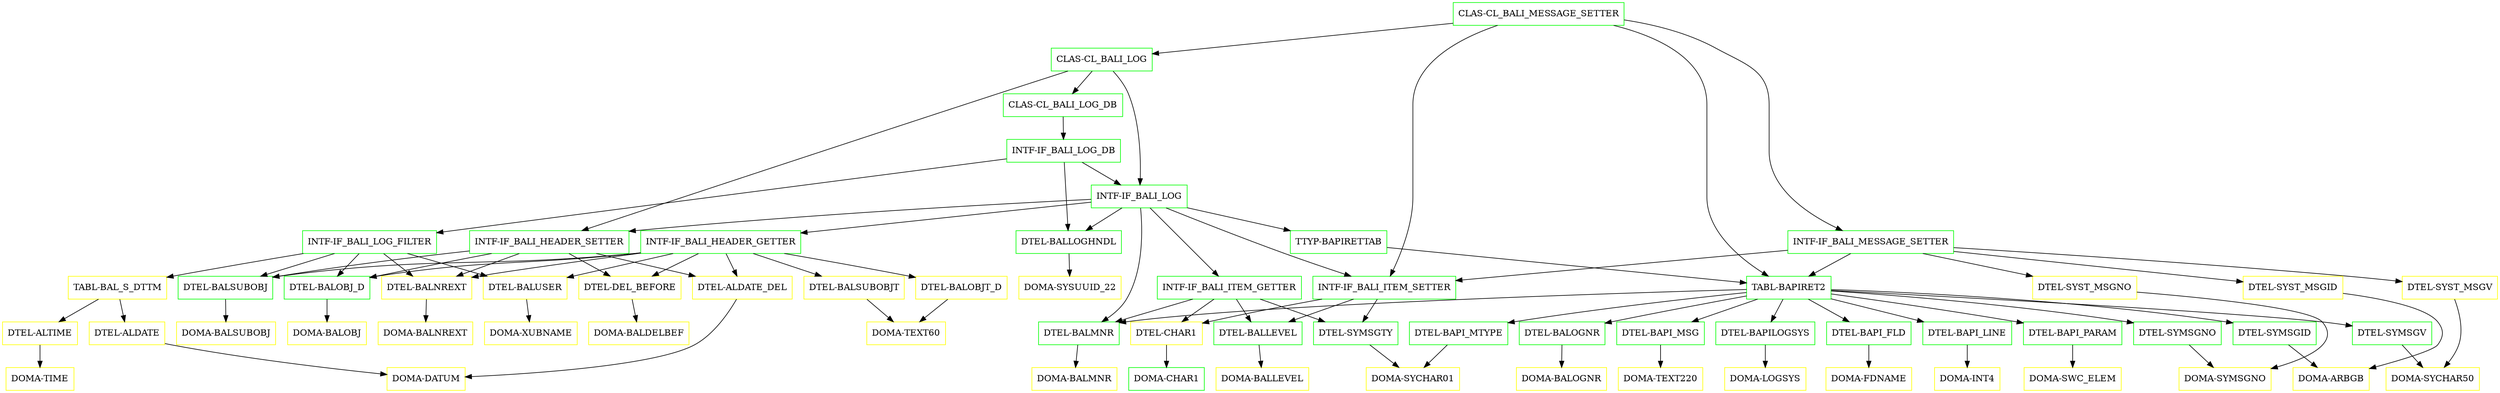 digraph G {
  "CLAS-CL_BALI_MESSAGE_SETTER" [shape=box,color=green];
  "INTF-IF_BALI_MESSAGE_SETTER" [shape=box,color=green,URL="./INTF_IF_BALI_MESSAGE_SETTER.html"];
  "INTF-IF_BALI_ITEM_SETTER" [shape=box,color=green,URL="./INTF_IF_BALI_ITEM_SETTER.html"];
  "DTEL-SYMSGTY" [shape=box,color=green,URL="./DTEL_SYMSGTY.html"];
  "DOMA-SYCHAR01" [shape=box,color=yellow,URL="./DOMA_SYCHAR01.html"];
  "DTEL-BALLEVEL" [shape=box,color=green,URL="./DTEL_BALLEVEL.html"];
  "DOMA-BALLEVEL" [shape=box,color=yellow,URL="./DOMA_BALLEVEL.html"];
  "DTEL-CHAR1" [shape=box,color=yellow,URL="./DTEL_CHAR1.html"];
  "DOMA-CHAR1" [shape=box,color=green,URL="./DOMA_CHAR1.html"];
  "TABL-BAPIRET2" [shape=box,color=green,URL="./TABL_BAPIRET2.html"];
  "DTEL-BAPILOGSYS" [shape=box,color=green,URL="./DTEL_BAPILOGSYS.html"];
  "DOMA-LOGSYS" [shape=box,color=yellow,URL="./DOMA_LOGSYS.html"];
  "DTEL-BAPI_FLD" [shape=box,color=green,URL="./DTEL_BAPI_FLD.html"];
  "DOMA-FDNAME" [shape=box,color=yellow,URL="./DOMA_FDNAME.html"];
  "DTEL-BAPI_LINE" [shape=box,color=green,URL="./DTEL_BAPI_LINE.html"];
  "DOMA-INT4" [shape=box,color=yellow,URL="./DOMA_INT4.html"];
  "DTEL-BAPI_PARAM" [shape=box,color=green,URL="./DTEL_BAPI_PARAM.html"];
  "DOMA-SWC_ELEM" [shape=box,color=yellow,URL="./DOMA_SWC_ELEM.html"];
  "DTEL-SYMSGV" [shape=box,color=green,URL="./DTEL_SYMSGV.html"];
  "DOMA-SYCHAR50" [shape=box,color=yellow,URL="./DOMA_SYCHAR50.html"];
  "DTEL-BALMNR" [shape=box,color=green,URL="./DTEL_BALMNR.html"];
  "DOMA-BALMNR" [shape=box,color=yellow,URL="./DOMA_BALMNR.html"];
  "DTEL-BALOGNR" [shape=box,color=green,URL="./DTEL_BALOGNR.html"];
  "DOMA-BALOGNR" [shape=box,color=yellow,URL="./DOMA_BALOGNR.html"];
  "DTEL-BAPI_MSG" [shape=box,color=green,URL="./DTEL_BAPI_MSG.html"];
  "DOMA-TEXT220" [shape=box,color=yellow,URL="./DOMA_TEXT220.html"];
  "DTEL-SYMSGNO" [shape=box,color=green,URL="./DTEL_SYMSGNO.html"];
  "DOMA-SYMSGNO" [shape=box,color=yellow,URL="./DOMA_SYMSGNO.html"];
  "DTEL-SYMSGID" [shape=box,color=green,URL="./DTEL_SYMSGID.html"];
  "DOMA-ARBGB" [shape=box,color=yellow,URL="./DOMA_ARBGB.html"];
  "DTEL-BAPI_MTYPE" [shape=box,color=green,URL="./DTEL_BAPI_MTYPE.html"];
  "DTEL-SYST_MSGV" [shape=box,color=yellow,URL="./DTEL_SYST_MSGV.html"];
  "DTEL-SYST_MSGNO" [shape=box,color=yellow,URL="./DTEL_SYST_MSGNO.html"];
  "DTEL-SYST_MSGID" [shape=box,color=yellow,URL="./DTEL_SYST_MSGID.html"];
  "CLAS-CL_BALI_LOG" [shape=box,color=green,URL="./CLAS_CL_BALI_LOG.html"];
  "INTF-IF_BALI_HEADER_SETTER" [shape=box,color=green,URL="./INTF_IF_BALI_HEADER_SETTER.html"];
  "DTEL-DEL_BEFORE" [shape=box,color=yellow,URL="./DTEL_DEL_BEFORE.html"];
  "DOMA-BALDELBEF" [shape=box,color=yellow,URL="./DOMA_BALDELBEF.html"];
  "DTEL-ALDATE_DEL" [shape=box,color=yellow,URL="./DTEL_ALDATE_DEL.html"];
  "DOMA-DATUM" [shape=box,color=yellow,URL="./DOMA_DATUM.html"];
  "DTEL-BALNREXT" [shape=box,color=yellow,URL="./DTEL_BALNREXT.html"];
  "DOMA-BALNREXT" [shape=box,color=yellow,URL="./DOMA_BALNREXT.html"];
  "DTEL-BALSUBOBJ" [shape=box,color=green,URL="./DTEL_BALSUBOBJ.html"];
  "DOMA-BALSUBOBJ" [shape=box,color=yellow,URL="./DOMA_BALSUBOBJ.html"];
  "DTEL-BALOBJ_D" [shape=box,color=green,URL="./DTEL_BALOBJ_D.html"];
  "DOMA-BALOBJ" [shape=box,color=yellow,URL="./DOMA_BALOBJ.html"];
  "INTF-IF_BALI_LOG" [shape=box,color=green,URL="./INTF_IF_BALI_LOG.html"];
  "INTF-IF_BALI_HEADER_GETTER" [shape=box,color=green,URL="./INTF_IF_BALI_HEADER_GETTER.html"];
  "DTEL-BALUSER" [shape=box,color=yellow,URL="./DTEL_BALUSER.html"];
  "DOMA-XUBNAME" [shape=box,color=yellow,URL="./DOMA_XUBNAME.html"];
  "DTEL-BALSUBOBJT" [shape=box,color=yellow,URL="./DTEL_BALSUBOBJT.html"];
  "DOMA-TEXT60" [shape=box,color=yellow,URL="./DOMA_TEXT60.html"];
  "DTEL-BALOBJT_D" [shape=box,color=yellow,URL="./DTEL_BALOBJT_D.html"];
  "INTF-IF_BALI_ITEM_GETTER" [shape=box,color=green,URL="./INTF_IF_BALI_ITEM_GETTER.html"];
  "TTYP-BAPIRETTAB" [shape=box,color=green,URL="./TTYP_BAPIRETTAB.html"];
  "DTEL-BALLOGHNDL" [shape=box,color=green,URL="./DTEL_BALLOGHNDL.html"];
  "DOMA-SYSUUID_22" [shape=box,color=yellow,URL="./DOMA_SYSUUID_22.html"];
  "CLAS-CL_BALI_LOG_DB" [shape=box,color=green,URL="./CLAS_CL_BALI_LOG_DB.html"];
  "INTF-IF_BALI_LOG_DB" [shape=box,color=green,URL="./INTF_IF_BALI_LOG_DB.html"];
  "INTF-IF_BALI_LOG_FILTER" [shape=box,color=green,URL="./INTF_IF_BALI_LOG_FILTER.html"];
  "TABL-BAL_S_DTTM" [shape=box,color=yellow,URL="./TABL_BAL_S_DTTM.html"];
  "DTEL-ALTIME" [shape=box,color=yellow,URL="./DTEL_ALTIME.html"];
  "DOMA-TIME" [shape=box,color=yellow,URL="./DOMA_TIME.html"];
  "DTEL-ALDATE" [shape=box,color=yellow,URL="./DTEL_ALDATE.html"];
  "CLAS-CL_BALI_MESSAGE_SETTER" -> "TABL-BAPIRET2";
  "CLAS-CL_BALI_MESSAGE_SETTER" -> "CLAS-CL_BALI_LOG";
  "CLAS-CL_BALI_MESSAGE_SETTER" -> "INTF-IF_BALI_ITEM_SETTER";
  "CLAS-CL_BALI_MESSAGE_SETTER" -> "INTF-IF_BALI_MESSAGE_SETTER";
  "INTF-IF_BALI_MESSAGE_SETTER" -> "DTEL-SYST_MSGID";
  "INTF-IF_BALI_MESSAGE_SETTER" -> "DTEL-SYST_MSGNO";
  "INTF-IF_BALI_MESSAGE_SETTER" -> "DTEL-SYST_MSGV";
  "INTF-IF_BALI_MESSAGE_SETTER" -> "TABL-BAPIRET2";
  "INTF-IF_BALI_MESSAGE_SETTER" -> "INTF-IF_BALI_ITEM_SETTER";
  "INTF-IF_BALI_ITEM_SETTER" -> "DTEL-CHAR1";
  "INTF-IF_BALI_ITEM_SETTER" -> "DTEL-BALLEVEL";
  "INTF-IF_BALI_ITEM_SETTER" -> "DTEL-SYMSGTY";
  "DTEL-SYMSGTY" -> "DOMA-SYCHAR01";
  "DTEL-BALLEVEL" -> "DOMA-BALLEVEL";
  "DTEL-CHAR1" -> "DOMA-CHAR1";
  "TABL-BAPIRET2" -> "DTEL-BAPI_MTYPE";
  "TABL-BAPIRET2" -> "DTEL-SYMSGID";
  "TABL-BAPIRET2" -> "DTEL-SYMSGNO";
  "TABL-BAPIRET2" -> "DTEL-BAPI_MSG";
  "TABL-BAPIRET2" -> "DTEL-BALOGNR";
  "TABL-BAPIRET2" -> "DTEL-BALMNR";
  "TABL-BAPIRET2" -> "DTEL-SYMSGV";
  "TABL-BAPIRET2" -> "DTEL-BAPI_PARAM";
  "TABL-BAPIRET2" -> "DTEL-BAPI_LINE";
  "TABL-BAPIRET2" -> "DTEL-BAPI_FLD";
  "TABL-BAPIRET2" -> "DTEL-BAPILOGSYS";
  "DTEL-BAPILOGSYS" -> "DOMA-LOGSYS";
  "DTEL-BAPI_FLD" -> "DOMA-FDNAME";
  "DTEL-BAPI_LINE" -> "DOMA-INT4";
  "DTEL-BAPI_PARAM" -> "DOMA-SWC_ELEM";
  "DTEL-SYMSGV" -> "DOMA-SYCHAR50";
  "DTEL-BALMNR" -> "DOMA-BALMNR";
  "DTEL-BALOGNR" -> "DOMA-BALOGNR";
  "DTEL-BAPI_MSG" -> "DOMA-TEXT220";
  "DTEL-SYMSGNO" -> "DOMA-SYMSGNO";
  "DTEL-SYMSGID" -> "DOMA-ARBGB";
  "DTEL-BAPI_MTYPE" -> "DOMA-SYCHAR01";
  "DTEL-SYST_MSGV" -> "DOMA-SYCHAR50";
  "DTEL-SYST_MSGNO" -> "DOMA-SYMSGNO";
  "DTEL-SYST_MSGID" -> "DOMA-ARBGB";
  "CLAS-CL_BALI_LOG" -> "CLAS-CL_BALI_LOG_DB";
  "CLAS-CL_BALI_LOG" -> "INTF-IF_BALI_LOG";
  "CLAS-CL_BALI_LOG" -> "INTF-IF_BALI_HEADER_SETTER";
  "INTF-IF_BALI_HEADER_SETTER" -> "DTEL-BALOBJ_D";
  "INTF-IF_BALI_HEADER_SETTER" -> "DTEL-BALSUBOBJ";
  "INTF-IF_BALI_HEADER_SETTER" -> "DTEL-BALNREXT";
  "INTF-IF_BALI_HEADER_SETTER" -> "DTEL-ALDATE_DEL";
  "INTF-IF_BALI_HEADER_SETTER" -> "DTEL-DEL_BEFORE";
  "DTEL-DEL_BEFORE" -> "DOMA-BALDELBEF";
  "DTEL-ALDATE_DEL" -> "DOMA-DATUM";
  "DTEL-BALNREXT" -> "DOMA-BALNREXT";
  "DTEL-BALSUBOBJ" -> "DOMA-BALSUBOBJ";
  "DTEL-BALOBJ_D" -> "DOMA-BALOBJ";
  "INTF-IF_BALI_LOG" -> "DTEL-BALLOGHNDL";
  "INTF-IF_BALI_LOG" -> "DTEL-BALMNR";
  "INTF-IF_BALI_LOG" -> "TTYP-BAPIRETTAB";
  "INTF-IF_BALI_LOG" -> "INTF-IF_BALI_ITEM_GETTER";
  "INTF-IF_BALI_LOG" -> "INTF-IF_BALI_HEADER_GETTER";
  "INTF-IF_BALI_LOG" -> "INTF-IF_BALI_HEADER_SETTER";
  "INTF-IF_BALI_LOG" -> "INTF-IF_BALI_ITEM_SETTER";
  "INTF-IF_BALI_HEADER_GETTER" -> "DTEL-BALOBJT_D";
  "INTF-IF_BALI_HEADER_GETTER" -> "DTEL-BALSUBOBJT";
  "INTF-IF_BALI_HEADER_GETTER" -> "DTEL-BALOBJ_D";
  "INTF-IF_BALI_HEADER_GETTER" -> "DTEL-BALSUBOBJ";
  "INTF-IF_BALI_HEADER_GETTER" -> "DTEL-BALNREXT";
  "INTF-IF_BALI_HEADER_GETTER" -> "DTEL-BALUSER";
  "INTF-IF_BALI_HEADER_GETTER" -> "DTEL-ALDATE_DEL";
  "INTF-IF_BALI_HEADER_GETTER" -> "DTEL-DEL_BEFORE";
  "DTEL-BALUSER" -> "DOMA-XUBNAME";
  "DTEL-BALSUBOBJT" -> "DOMA-TEXT60";
  "DTEL-BALOBJT_D" -> "DOMA-TEXT60";
  "INTF-IF_BALI_ITEM_GETTER" -> "DTEL-CHAR1";
  "INTF-IF_BALI_ITEM_GETTER" -> "DTEL-BALLEVEL";
  "INTF-IF_BALI_ITEM_GETTER" -> "DTEL-BALMNR";
  "INTF-IF_BALI_ITEM_GETTER" -> "DTEL-SYMSGTY";
  "TTYP-BAPIRETTAB" -> "TABL-BAPIRET2";
  "DTEL-BALLOGHNDL" -> "DOMA-SYSUUID_22";
  "CLAS-CL_BALI_LOG_DB" -> "INTF-IF_BALI_LOG_DB";
  "INTF-IF_BALI_LOG_DB" -> "DTEL-BALLOGHNDL";
  "INTF-IF_BALI_LOG_DB" -> "INTF-IF_BALI_LOG";
  "INTF-IF_BALI_LOG_DB" -> "INTF-IF_BALI_LOG_FILTER";
  "INTF-IF_BALI_LOG_FILTER" -> "DTEL-BALNREXT";
  "INTF-IF_BALI_LOG_FILTER" -> "DTEL-BALOBJ_D";
  "INTF-IF_BALI_LOG_FILTER" -> "DTEL-BALSUBOBJ";
  "INTF-IF_BALI_LOG_FILTER" -> "TABL-BAL_S_DTTM";
  "INTF-IF_BALI_LOG_FILTER" -> "DTEL-BALUSER";
  "TABL-BAL_S_DTTM" -> "DTEL-ALDATE";
  "TABL-BAL_S_DTTM" -> "DTEL-ALTIME";
  "DTEL-ALTIME" -> "DOMA-TIME";
  "DTEL-ALDATE" -> "DOMA-DATUM";
}
